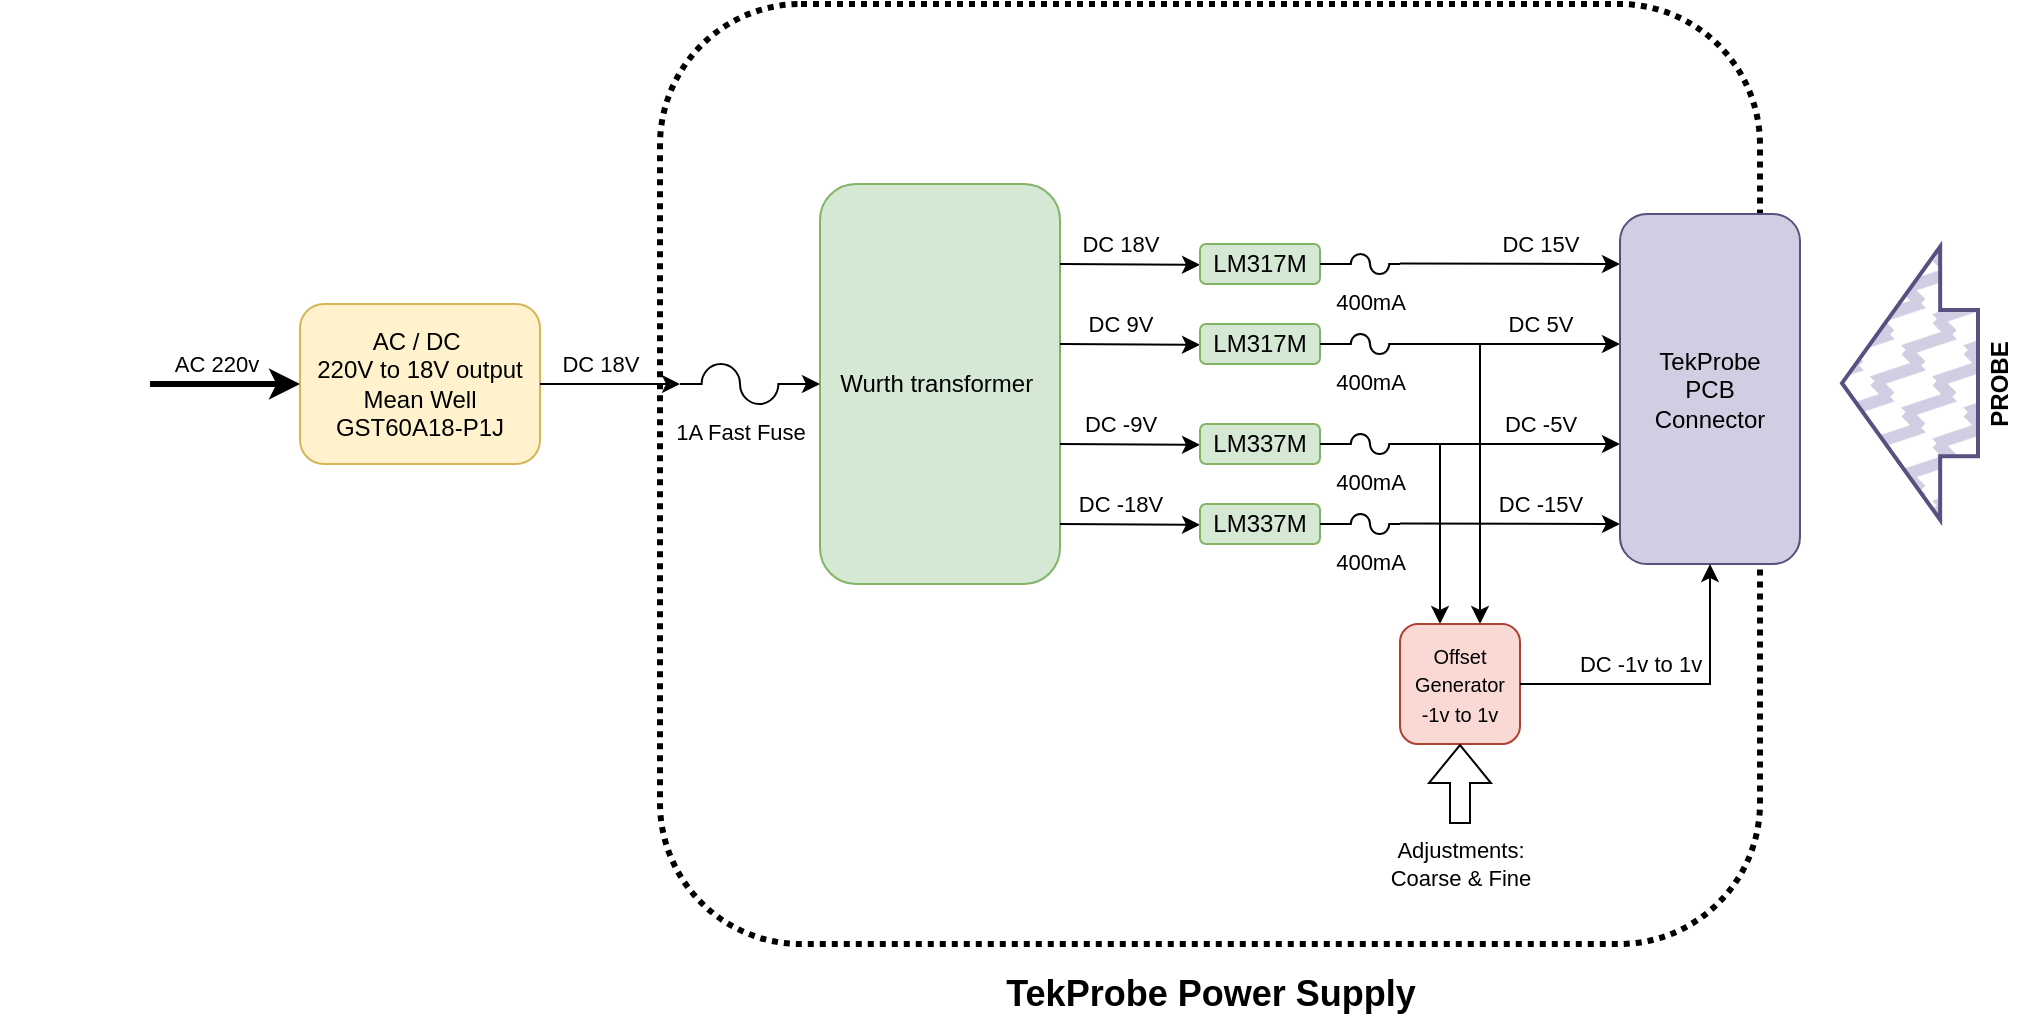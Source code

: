 <mxfile version="21.3.0" type="device">
  <diagram name="Page-1" id="W2kNYys8vk0xeSvzIre6">
    <mxGraphModel dx="1171" dy="543" grid="1" gridSize="10" guides="1" tooltips="1" connect="1" arrows="1" fold="1" page="1" pageScale="1" pageWidth="1169" pageHeight="827" math="0" shadow="0">
      <root>
        <mxCell id="0" />
        <mxCell id="1" parent="0" />
        <mxCell id="6TnEhaWRtZqIaBSB837b-74" value="" style="rounded=1;whiteSpace=wrap;html=1;fillColor=none;strokeWidth=3;dashed=1;dashPattern=1 1;" parent="1" vertex="1">
          <mxGeometry x="410" y="210" width="550" height="470" as="geometry" />
        </mxCell>
        <mxCell id="6TnEhaWRtZqIaBSB837b-1" value="AC / DC&amp;nbsp;&lt;br&gt;220V to 18V output&lt;br&gt;Mean Well GST60A18-P1J" style="rounded=1;whiteSpace=wrap;html=1;fillColor=#fff2cc;strokeColor=#d6b656;" parent="1" vertex="1">
          <mxGeometry x="230" y="360" width="120" height="80" as="geometry" />
        </mxCell>
        <mxCell id="6TnEhaWRtZqIaBSB837b-20" value="" style="endArrow=classic;html=1;rounded=0;strokeWidth=3;entryX=0;entryY=0.5;entryDx=0;entryDy=0;" parent="1" source="6TnEhaWRtZqIaBSB837b-73" target="6TnEhaWRtZqIaBSB837b-1" edge="1">
          <mxGeometry relative="1" as="geometry">
            <mxPoint x="230" y="399.58" as="sourcePoint" />
            <mxPoint x="290" y="400" as="targetPoint" />
          </mxGeometry>
        </mxCell>
        <mxCell id="6TnEhaWRtZqIaBSB837b-21" value="AC 220v" style="edgeLabel;resizable=0;html=1;align=center;verticalAlign=middle;" parent="6TnEhaWRtZqIaBSB837b-20" connectable="0" vertex="1">
          <mxGeometry relative="1" as="geometry">
            <mxPoint x="-5" y="-10" as="offset" />
          </mxGeometry>
        </mxCell>
        <mxCell id="6TnEhaWRtZqIaBSB837b-22" value="Wurth transformer&amp;nbsp;" style="rounded=1;whiteSpace=wrap;html=1;fillColor=#d5e8d4;strokeColor=#82b366;" parent="1" vertex="1">
          <mxGeometry x="490" y="300" width="120" height="200" as="geometry" />
        </mxCell>
        <mxCell id="6TnEhaWRtZqIaBSB837b-23" value="" style="endArrow=classic;html=1;rounded=0;exitX=1;exitY=0.5;exitDx=0;exitDy=0;entryX=0;entryY=0.5;entryDx=0;entryDy=0;entryPerimeter=0;" parent="1" source="6TnEhaWRtZqIaBSB837b-1" target="6TnEhaWRtZqIaBSB837b-76" edge="1">
          <mxGeometry relative="1" as="geometry">
            <mxPoint x="420" y="399.58" as="sourcePoint" />
            <mxPoint x="400" y="400" as="targetPoint" />
          </mxGeometry>
        </mxCell>
        <mxCell id="6TnEhaWRtZqIaBSB837b-24" value="DC 18V" style="edgeLabel;resizable=0;html=1;align=center;verticalAlign=middle;" parent="6TnEhaWRtZqIaBSB837b-23" connectable="0" vertex="1">
          <mxGeometry relative="1" as="geometry">
            <mxPoint x="-5" y="-10" as="offset" />
          </mxGeometry>
        </mxCell>
        <mxCell id="6TnEhaWRtZqIaBSB837b-26" value="" style="endArrow=classic;html=1;rounded=0;" parent="1" edge="1">
          <mxGeometry relative="1" as="geometry">
            <mxPoint x="610" y="340.0" as="sourcePoint" />
            <mxPoint x="680" y="340.42" as="targetPoint" />
          </mxGeometry>
        </mxCell>
        <mxCell id="6TnEhaWRtZqIaBSB837b-27" value="DC 18V" style="edgeLabel;resizable=0;html=1;align=center;verticalAlign=middle;" parent="6TnEhaWRtZqIaBSB837b-26" connectable="0" vertex="1">
          <mxGeometry relative="1" as="geometry">
            <mxPoint x="-5" y="-10" as="offset" />
          </mxGeometry>
        </mxCell>
        <mxCell id="6TnEhaWRtZqIaBSB837b-28" value="" style="endArrow=classic;html=1;rounded=0;" parent="1" edge="1">
          <mxGeometry relative="1" as="geometry">
            <mxPoint x="610" y="380.0" as="sourcePoint" />
            <mxPoint x="680" y="380.42" as="targetPoint" />
          </mxGeometry>
        </mxCell>
        <mxCell id="6TnEhaWRtZqIaBSB837b-29" value="DC 9V" style="edgeLabel;resizable=0;html=1;align=center;verticalAlign=middle;" parent="6TnEhaWRtZqIaBSB837b-28" connectable="0" vertex="1">
          <mxGeometry relative="1" as="geometry">
            <mxPoint x="-5" y="-10" as="offset" />
          </mxGeometry>
        </mxCell>
        <mxCell id="6TnEhaWRtZqIaBSB837b-30" value="" style="endArrow=classic;html=1;rounded=0;" parent="1" edge="1">
          <mxGeometry relative="1" as="geometry">
            <mxPoint x="610" y="430.0" as="sourcePoint" />
            <mxPoint x="680" y="430.42" as="targetPoint" />
          </mxGeometry>
        </mxCell>
        <mxCell id="6TnEhaWRtZqIaBSB837b-31" value="DC -9V" style="edgeLabel;resizable=0;html=1;align=center;verticalAlign=middle;" parent="6TnEhaWRtZqIaBSB837b-30" connectable="0" vertex="1">
          <mxGeometry relative="1" as="geometry">
            <mxPoint x="-5" y="-10" as="offset" />
          </mxGeometry>
        </mxCell>
        <mxCell id="6TnEhaWRtZqIaBSB837b-32" value="" style="endArrow=classic;html=1;rounded=0;" parent="1" edge="1">
          <mxGeometry relative="1" as="geometry">
            <mxPoint x="610" y="470.0" as="sourcePoint" />
            <mxPoint x="680" y="470.42" as="targetPoint" />
          </mxGeometry>
        </mxCell>
        <mxCell id="6TnEhaWRtZqIaBSB837b-33" value="DC -18V" style="edgeLabel;resizable=0;html=1;align=center;verticalAlign=middle;" parent="6TnEhaWRtZqIaBSB837b-32" connectable="0" vertex="1">
          <mxGeometry relative="1" as="geometry">
            <mxPoint x="-5" y="-10" as="offset" />
          </mxGeometry>
        </mxCell>
        <mxCell id="6TnEhaWRtZqIaBSB837b-35" value="LM317M" style="rounded=1;whiteSpace=wrap;html=1;fillColor=#d5e8d4;strokeColor=#82b366;" parent="1" vertex="1">
          <mxGeometry x="680" y="370" width="60" height="20" as="geometry" />
        </mxCell>
        <mxCell id="6TnEhaWRtZqIaBSB837b-36" value="" style="endArrow=classic;html=1;rounded=0;exitX=1;exitY=0.5;exitDx=0;exitDy=0;exitPerimeter=0;" parent="1" source="6TnEhaWRtZqIaBSB837b-42" edge="1">
          <mxGeometry relative="1" as="geometry">
            <mxPoint x="780" y="380" as="sourcePoint" />
            <mxPoint x="890" y="380" as="targetPoint" />
          </mxGeometry>
        </mxCell>
        <mxCell id="6TnEhaWRtZqIaBSB837b-37" value="DC 5V" style="edgeLabel;resizable=0;html=1;align=center;verticalAlign=middle;" parent="6TnEhaWRtZqIaBSB837b-36" connectable="0" vertex="1">
          <mxGeometry relative="1" as="geometry">
            <mxPoint x="15" y="-10" as="offset" />
          </mxGeometry>
        </mxCell>
        <mxCell id="6TnEhaWRtZqIaBSB837b-38" value="LM337M" style="rounded=1;whiteSpace=wrap;html=1;fillColor=#d5e8d4;strokeColor=#82b366;" parent="1" vertex="1">
          <mxGeometry x="680" y="420" width="60" height="20" as="geometry" />
        </mxCell>
        <mxCell id="6TnEhaWRtZqIaBSB837b-40" value="" style="endArrow=classic;html=1;rounded=0;exitX=1;exitY=0.5;exitDx=0;exitDy=0;exitPerimeter=0;" parent="1" source="6TnEhaWRtZqIaBSB837b-48" edge="1">
          <mxGeometry relative="1" as="geometry">
            <mxPoint x="800" y="430" as="sourcePoint" />
            <mxPoint x="890" y="430" as="targetPoint" />
          </mxGeometry>
        </mxCell>
        <mxCell id="6TnEhaWRtZqIaBSB837b-41" value="DC -5V" style="edgeLabel;resizable=0;html=1;align=center;verticalAlign=middle;" parent="6TnEhaWRtZqIaBSB837b-40" connectable="0" vertex="1">
          <mxGeometry relative="1" as="geometry">
            <mxPoint x="15" y="-10" as="offset" />
          </mxGeometry>
        </mxCell>
        <mxCell id="6TnEhaWRtZqIaBSB837b-52" style="edgeStyle=orthogonalEdgeStyle;rounded=0;orthogonalLoop=1;jettySize=auto;html=1;exitX=0;exitY=0.5;exitDx=0;exitDy=0;exitPerimeter=0;entryX=1;entryY=0.5;entryDx=0;entryDy=0;endArrow=none;endFill=0;" parent="1" source="6TnEhaWRtZqIaBSB837b-42" target="6TnEhaWRtZqIaBSB837b-35" edge="1">
          <mxGeometry relative="1" as="geometry" />
        </mxCell>
        <mxCell id="6TnEhaWRtZqIaBSB837b-42" value="&lt;font style=&quot;font-size: 11px;&quot;&gt;400mA&lt;/font&gt;" style="pointerEvents=1;verticalLabelPosition=bottom;shadow=0;dashed=0;align=center;html=1;verticalAlign=top;shape=mxgraph.electrical.miscellaneous.fuse_4;" parent="1" vertex="1">
          <mxGeometry x="750" y="375" width="30" height="10" as="geometry" />
        </mxCell>
        <mxCell id="6TnEhaWRtZqIaBSB837b-51" style="edgeStyle=orthogonalEdgeStyle;rounded=0;orthogonalLoop=1;jettySize=auto;html=1;exitX=0;exitY=0.5;exitDx=0;exitDy=0;exitPerimeter=0;entryX=1;entryY=0.5;entryDx=0;entryDy=0;endArrow=none;endFill=0;" parent="1" source="6TnEhaWRtZqIaBSB837b-48" target="6TnEhaWRtZqIaBSB837b-38" edge="1">
          <mxGeometry relative="1" as="geometry" />
        </mxCell>
        <mxCell id="6TnEhaWRtZqIaBSB837b-48" value="&lt;font style=&quot;font-size: 11px;&quot;&gt;400mA&lt;/font&gt;" style="pointerEvents=1;verticalLabelPosition=bottom;shadow=0;dashed=0;align=center;html=1;verticalAlign=top;shape=mxgraph.electrical.miscellaneous.fuse_4;" parent="1" vertex="1">
          <mxGeometry x="750" y="425" width="30" height="10" as="geometry" />
        </mxCell>
        <mxCell id="6TnEhaWRtZqIaBSB837b-49" value="LM317M" style="rounded=1;whiteSpace=wrap;html=1;fillColor=#d5e8d4;strokeColor=#82b366;" parent="1" vertex="1">
          <mxGeometry x="680" y="330" width="60" height="20" as="geometry" />
        </mxCell>
        <mxCell id="6TnEhaWRtZqIaBSB837b-50" value="LM337M" style="rounded=1;whiteSpace=wrap;html=1;fillColor=#d5e8d4;strokeColor=#82b366;" parent="1" vertex="1">
          <mxGeometry x="680" y="460" width="60" height="20" as="geometry" />
        </mxCell>
        <mxCell id="6TnEhaWRtZqIaBSB837b-56" style="edgeStyle=orthogonalEdgeStyle;rounded=0;orthogonalLoop=1;jettySize=auto;html=1;exitX=0;exitY=0.5;exitDx=0;exitDy=0;exitPerimeter=0;entryX=1;entryY=0.5;entryDx=0;entryDy=0;endArrow=none;endFill=0;" parent="1" source="6TnEhaWRtZqIaBSB837b-53" target="6TnEhaWRtZqIaBSB837b-50" edge="1">
          <mxGeometry relative="1" as="geometry" />
        </mxCell>
        <mxCell id="6TnEhaWRtZqIaBSB837b-53" value="&lt;font style=&quot;font-size: 11px;&quot;&gt;400mA&lt;/font&gt;" style="pointerEvents=1;verticalLabelPosition=bottom;shadow=0;dashed=0;align=center;html=1;verticalAlign=top;shape=mxgraph.electrical.miscellaneous.fuse_4;" parent="1" vertex="1">
          <mxGeometry x="750" y="465" width="30" height="10" as="geometry" />
        </mxCell>
        <mxCell id="6TnEhaWRtZqIaBSB837b-55" style="edgeStyle=orthogonalEdgeStyle;rounded=0;orthogonalLoop=1;jettySize=auto;html=1;exitX=0;exitY=0.5;exitDx=0;exitDy=0;exitPerimeter=0;entryX=1;entryY=0.5;entryDx=0;entryDy=0;endArrow=none;endFill=0;" parent="1" source="6TnEhaWRtZqIaBSB837b-54" target="6TnEhaWRtZqIaBSB837b-49" edge="1">
          <mxGeometry relative="1" as="geometry" />
        </mxCell>
        <mxCell id="6TnEhaWRtZqIaBSB837b-54" value="&lt;font style=&quot;font-size: 11px;&quot;&gt;400mA&lt;/font&gt;" style="pointerEvents=1;verticalLabelPosition=bottom;shadow=0;dashed=0;align=center;html=1;verticalAlign=top;shape=mxgraph.electrical.miscellaneous.fuse_4;" parent="1" vertex="1">
          <mxGeometry x="750" y="335" width="30" height="10" as="geometry" />
        </mxCell>
        <mxCell id="6TnEhaWRtZqIaBSB837b-57" value="" style="endArrow=classic;html=1;rounded=0;exitX=1;exitY=0.5;exitDx=0;exitDy=0;exitPerimeter=0;" parent="1" edge="1">
          <mxGeometry relative="1" as="geometry">
            <mxPoint x="780" y="339.8" as="sourcePoint" />
            <mxPoint x="890" y="340" as="targetPoint" />
          </mxGeometry>
        </mxCell>
        <mxCell id="6TnEhaWRtZqIaBSB837b-58" value="DC 15V" style="edgeLabel;resizable=0;html=1;align=center;verticalAlign=middle;" parent="6TnEhaWRtZqIaBSB837b-57" connectable="0" vertex="1">
          <mxGeometry relative="1" as="geometry">
            <mxPoint x="15" y="-10" as="offset" />
          </mxGeometry>
        </mxCell>
        <mxCell id="6TnEhaWRtZqIaBSB837b-59" value="" style="endArrow=classic;html=1;rounded=0;exitX=1;exitY=0.5;exitDx=0;exitDy=0;exitPerimeter=0;" parent="1" edge="1">
          <mxGeometry relative="1" as="geometry">
            <mxPoint x="780" y="469.8" as="sourcePoint" />
            <mxPoint x="890" y="470" as="targetPoint" />
          </mxGeometry>
        </mxCell>
        <mxCell id="6TnEhaWRtZqIaBSB837b-60" value="DC -15V" style="edgeLabel;resizable=0;html=1;align=center;verticalAlign=middle;" parent="6TnEhaWRtZqIaBSB837b-59" connectable="0" vertex="1">
          <mxGeometry relative="1" as="geometry">
            <mxPoint x="15" y="-10" as="offset" />
          </mxGeometry>
        </mxCell>
        <mxCell id="6TnEhaWRtZqIaBSB837b-62" value="TekProbe&lt;br&gt;PCB&lt;br&gt;Connector" style="rounded=1;whiteSpace=wrap;html=1;fillColor=#d0cee2;strokeColor=#56517e;" parent="1" vertex="1">
          <mxGeometry x="890" y="315" width="90" height="175" as="geometry" />
        </mxCell>
        <mxCell id="6TnEhaWRtZqIaBSB837b-63" value="" style="endArrow=classic;html=1;rounded=0;" parent="1" edge="1">
          <mxGeometry width="50" height="50" relative="1" as="geometry">
            <mxPoint x="820" y="380" as="sourcePoint" />
            <mxPoint x="820" y="520" as="targetPoint" />
          </mxGeometry>
        </mxCell>
        <mxCell id="6TnEhaWRtZqIaBSB837b-64" value="" style="endArrow=classic;html=1;rounded=0;" parent="1" edge="1">
          <mxGeometry width="50" height="50" relative="1" as="geometry">
            <mxPoint x="800" y="430" as="sourcePoint" />
            <mxPoint x="800" y="520" as="targetPoint" />
          </mxGeometry>
        </mxCell>
        <mxCell id="6TnEhaWRtZqIaBSB837b-65" value="&lt;font style=&quot;font-size: 10px;&quot;&gt;Offset Generator &lt;br&gt;-1v to 1v&lt;/font&gt;" style="rounded=1;whiteSpace=wrap;html=1;fillColor=#fad9d5;strokeColor=#ae4132;" parent="1" vertex="1">
          <mxGeometry x="780" y="520" width="60" height="60" as="geometry" />
        </mxCell>
        <mxCell id="6TnEhaWRtZqIaBSB837b-66" value="DC -1v to 1v" style="edgeStyle=orthogonalEdgeStyle;rounded=0;orthogonalLoop=1;jettySize=auto;html=1;exitX=1;exitY=0.5;exitDx=0;exitDy=0;entryX=0.5;entryY=1;entryDx=0;entryDy=0;" parent="1" source="6TnEhaWRtZqIaBSB837b-65" target="6TnEhaWRtZqIaBSB837b-62" edge="1">
          <mxGeometry x="-0.226" y="10" relative="1" as="geometry">
            <mxPoint as="offset" />
          </mxGeometry>
        </mxCell>
        <mxCell id="6TnEhaWRtZqIaBSB837b-68" value="Adjustments: &lt;br&gt;Coarse &amp;amp; Fine" style="shape=flexArrow;endArrow=classic;html=1;rounded=0;entryX=0.5;entryY=1;entryDx=0;entryDy=0;fillColor=none;" parent="1" target="6TnEhaWRtZqIaBSB837b-65" edge="1">
          <mxGeometry x="-1" y="-20" width="50" height="50" relative="1" as="geometry">
            <mxPoint x="810" y="620" as="sourcePoint" />
            <mxPoint x="810" y="600" as="targetPoint" />
            <mxPoint x="-20" y="20" as="offset" />
          </mxGeometry>
        </mxCell>
        <mxCell id="6TnEhaWRtZqIaBSB837b-73" value="" style="shape=image;verticalLabelPosition=bottom;labelBackgroundColor=default;verticalAlign=top;aspect=fixed;imageAspect=0;image=https://cdn1.iconfinder.com/data/icons/electricity-26/400/Power_Connector-iec_c13-iec_c14-power_cord-coupler-power_plug-appliance-cable-electricity-512.png;" parent="1" vertex="1">
          <mxGeometry x="80" y="362.5" width="75" height="75" as="geometry" />
        </mxCell>
        <mxCell id="6TnEhaWRtZqIaBSB837b-75" value="&lt;font style=&quot;font-size: 18px;&quot;&gt;&lt;b&gt;TekProbe Power Supply&lt;/b&gt;&lt;/font&gt;" style="text;html=1;strokeColor=none;fillColor=none;align=center;verticalAlign=middle;whiteSpace=wrap;rounded=0;" parent="1" vertex="1">
          <mxGeometry x="562.5" y="690" width="245" height="30" as="geometry" />
        </mxCell>
        <mxCell id="6TnEhaWRtZqIaBSB837b-77" style="edgeStyle=orthogonalEdgeStyle;rounded=0;orthogonalLoop=1;jettySize=auto;html=1;exitX=1;exitY=0.5;exitDx=0;exitDy=0;exitPerimeter=0;entryX=0;entryY=0.5;entryDx=0;entryDy=0;" parent="1" source="6TnEhaWRtZqIaBSB837b-76" target="6TnEhaWRtZqIaBSB837b-22" edge="1">
          <mxGeometry relative="1" as="geometry" />
        </mxCell>
        <mxCell id="6TnEhaWRtZqIaBSB837b-76" value="&lt;font style=&quot;font-size: 11px;&quot;&gt;1A Fast Fuse&lt;/font&gt;" style="pointerEvents=1;verticalLabelPosition=bottom;shadow=0;dashed=0;align=center;html=1;verticalAlign=top;shape=mxgraph.electrical.miscellaneous.fuse_4;" parent="1" vertex="1">
          <mxGeometry x="420" y="390" width="60" height="20" as="geometry" />
        </mxCell>
        <mxCell id="6TnEhaWRtZqIaBSB837b-78" value="" style="shape=flexArrow;endArrow=classic;html=1;rounded=0;endWidth=61.368;endSize=15.693;width=72.195;fillColor=#d0cee2;strokeColor=#56517e;fillStyle=zigzag-line;strokeWidth=2;" parent="1" edge="1">
          <mxGeometry width="50" height="50" relative="1" as="geometry">
            <mxPoint x="1070" y="399.58" as="sourcePoint" />
            <mxPoint x="1000" y="399.58" as="targetPoint" />
          </mxGeometry>
        </mxCell>
        <mxCell id="6TnEhaWRtZqIaBSB837b-79" value="&lt;b&gt;PROBE&lt;/b&gt;" style="text;html=1;strokeColor=none;fillColor=none;align=center;verticalAlign=middle;whiteSpace=wrap;rounded=0;rotation=-90;" parent="1" vertex="1">
          <mxGeometry x="1050" y="385" width="60" height="30" as="geometry" />
        </mxCell>
      </root>
    </mxGraphModel>
  </diagram>
</mxfile>
